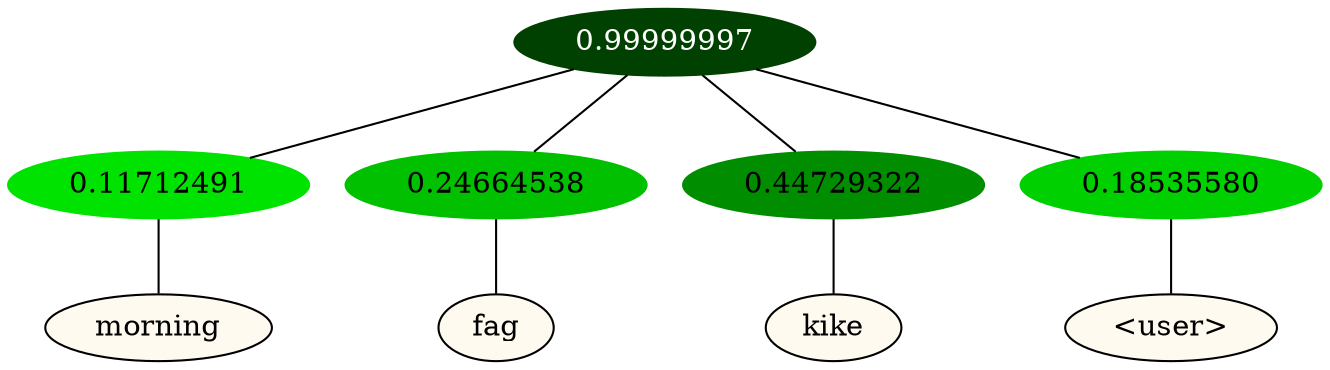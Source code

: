 graph {
	node [format=png height=0.15 nodesep=0.001 ordering=out overlap=prism overlap_scaling=0.01 ranksep=0.001 ratio=0.2 style=filled width=0.15]
	{
		rank=same
		a_w_1 [label=morning color=black fillcolor=floralwhite style="filled,solid"]
		a_w_2 [label=fag color=black fillcolor=floralwhite style="filled,solid"]
		a_w_3 [label=kike color=black fillcolor=floralwhite style="filled,solid"]
		a_w_4 [label="\<user\>" color=black fillcolor=floralwhite style="filled,solid"]
	}
	a_n_1 -- a_w_1
	a_n_2 -- a_w_2
	a_n_3 -- a_w_3
	a_n_4 -- a_w_4
	{
		rank=same
		a_n_1 [label=0.11712491 color="0.334 1.000 0.883" fontcolor=black]
		a_n_2 [label=0.24664538 color="0.334 1.000 0.753" fontcolor=black]
		a_n_3 [label=0.44729322 color="0.334 1.000 0.553" fontcolor=black]
		a_n_4 [label=0.18535580 color="0.334 1.000 0.815" fontcolor=black]
	}
	a_n_0 [label=0.99999997 color="0.334 1.000 0.250" fontcolor=grey99]
	a_n_0 -- a_n_1
	a_n_0 -- a_n_2
	a_n_0 -- a_n_3
	a_n_0 -- a_n_4
}
